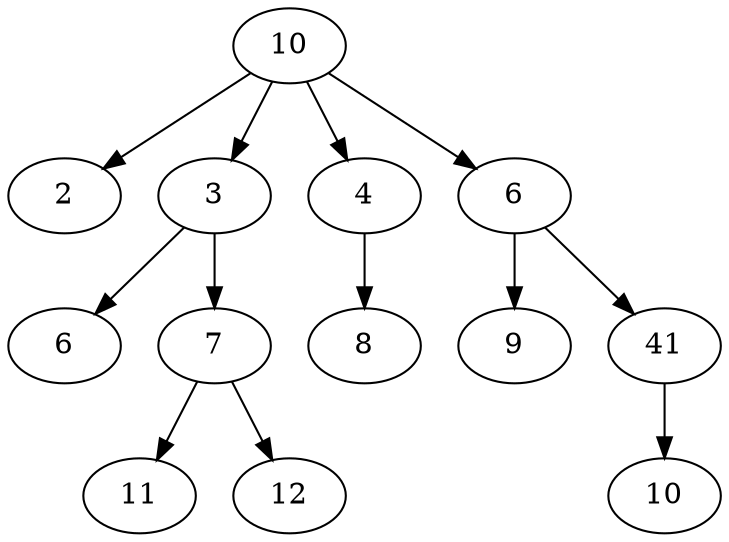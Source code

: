 digraph h {
aaaab[label="10"]
aaaac[label="2"]
aaaad[label="3"]
aaaba[label="6"]
aaabb[label="7"]
aaabc[label="11"]
aaabd[label="12"]
aaaca[label="4"]
aaacb[label="8"]
aaacc[label="6"]
aaacd[label="9"]
aaada[label="41"]
aaadb[label="10"]
aaaab->aaaac
aaaab->aaaad
aaaad->aaaba
aaaad->aaabb
aaabb->aaabc
aaabb->aaabd
aaaab->aaaca
aaaca->aaacb
aaaab->aaacc
aaacc->aaacd
aaacc->aaada
aaada->aaadb
}
